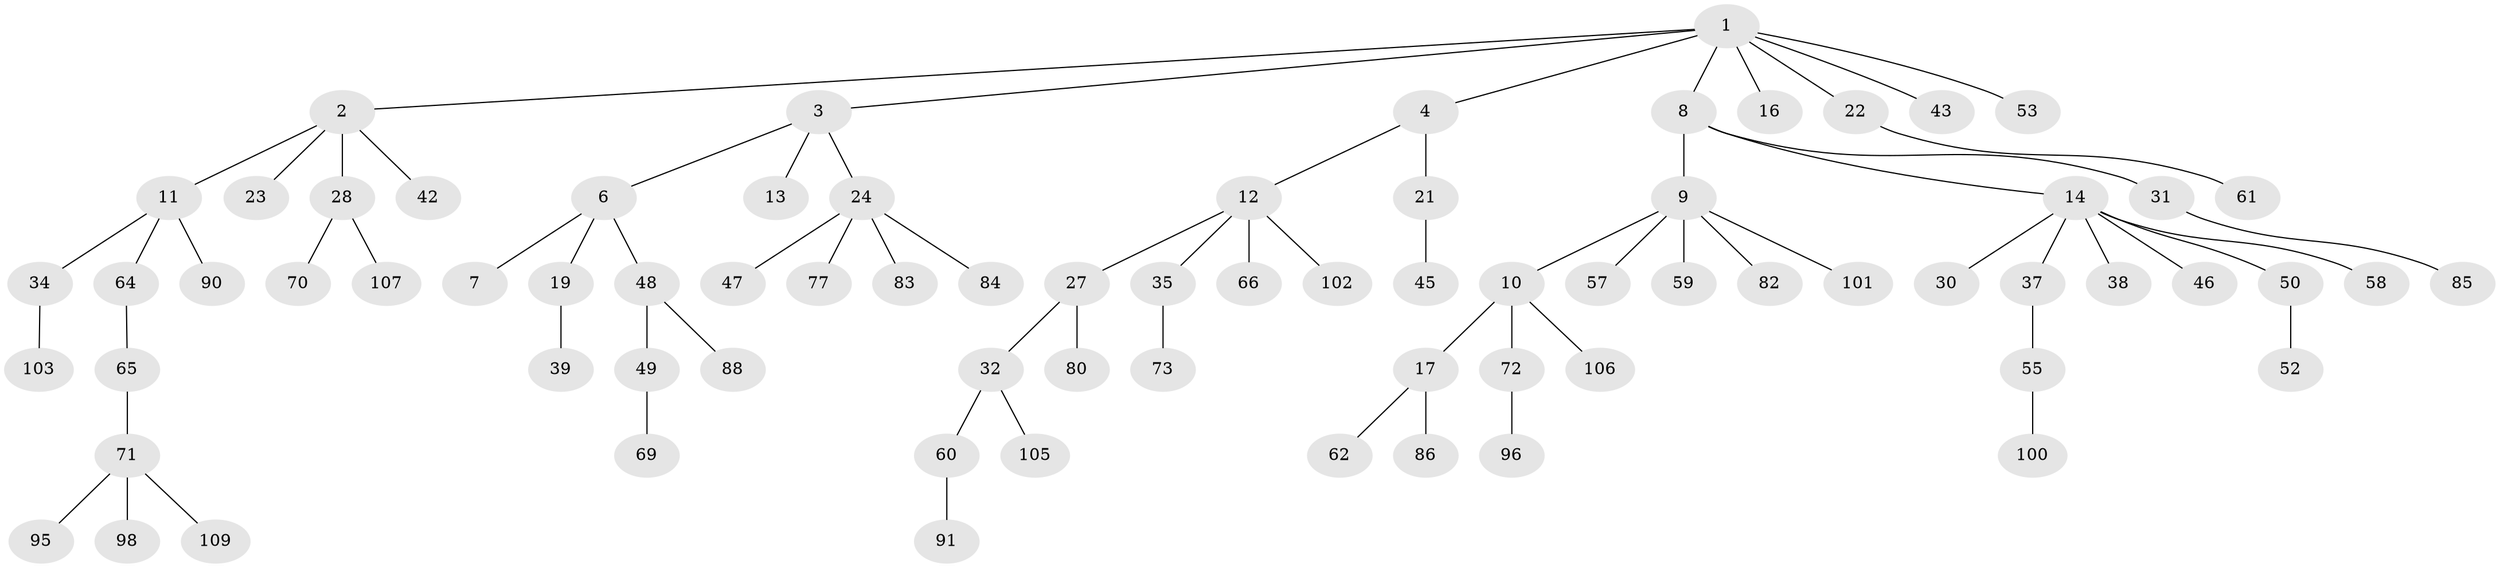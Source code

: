 // Generated by graph-tools (version 1.1) at 2025/24/03/03/25 07:24:07]
// undirected, 76 vertices, 75 edges
graph export_dot {
graph [start="1"]
  node [color=gray90,style=filled];
  1 [super="+5"];
  2 [super="+41"];
  3;
  4;
  6 [super="+26"];
  7;
  8 [super="+25"];
  9 [super="+44"];
  10 [super="+20"];
  11 [super="+33"];
  12 [super="+15"];
  13 [super="+36"];
  14 [super="+29"];
  16;
  17 [super="+18"];
  19;
  21 [super="+74"];
  22 [super="+97"];
  23 [super="+79"];
  24 [super="+78"];
  27;
  28 [super="+68"];
  30;
  31 [super="+75"];
  32 [super="+40"];
  34 [super="+67"];
  35 [super="+51"];
  37;
  38;
  39;
  42 [super="+63"];
  43 [super="+54"];
  45;
  46 [super="+99"];
  47;
  48 [super="+81"];
  49 [super="+56"];
  50;
  52 [super="+89"];
  53 [super="+87"];
  55;
  57;
  58;
  59;
  60;
  61;
  62;
  64 [super="+94"];
  65;
  66;
  69;
  70;
  71 [super="+76"];
  72;
  73 [super="+93"];
  77;
  80 [super="+92"];
  82;
  83;
  84;
  85;
  86;
  88 [super="+108"];
  90;
  91;
  95;
  96 [super="+104"];
  98;
  100;
  101;
  102;
  103;
  105;
  106;
  107;
  109;
  1 -- 2;
  1 -- 3;
  1 -- 4;
  1 -- 8;
  1 -- 53;
  1 -- 16;
  1 -- 43;
  1 -- 22;
  2 -- 11;
  2 -- 23;
  2 -- 28;
  2 -- 42;
  3 -- 6;
  3 -- 13;
  3 -- 24;
  4 -- 12;
  4 -- 21;
  6 -- 7;
  6 -- 19;
  6 -- 48;
  8 -- 9;
  8 -- 14;
  8 -- 31;
  9 -- 10;
  9 -- 57;
  9 -- 59;
  9 -- 101;
  9 -- 82;
  10 -- 17;
  10 -- 72;
  10 -- 106;
  11 -- 64;
  11 -- 34;
  11 -- 90;
  12 -- 27;
  12 -- 102;
  12 -- 66;
  12 -- 35;
  14 -- 30;
  14 -- 38;
  14 -- 46;
  14 -- 50;
  14 -- 58;
  14 -- 37;
  17 -- 62;
  17 -- 86;
  19 -- 39;
  21 -- 45;
  22 -- 61;
  24 -- 47;
  24 -- 77;
  24 -- 83;
  24 -- 84;
  27 -- 32;
  27 -- 80;
  28 -- 107;
  28 -- 70;
  31 -- 85;
  32 -- 60;
  32 -- 105;
  34 -- 103;
  35 -- 73;
  37 -- 55;
  48 -- 49;
  48 -- 88;
  49 -- 69;
  50 -- 52;
  55 -- 100;
  60 -- 91;
  64 -- 65;
  65 -- 71;
  71 -- 95;
  71 -- 109;
  71 -- 98;
  72 -- 96;
}
